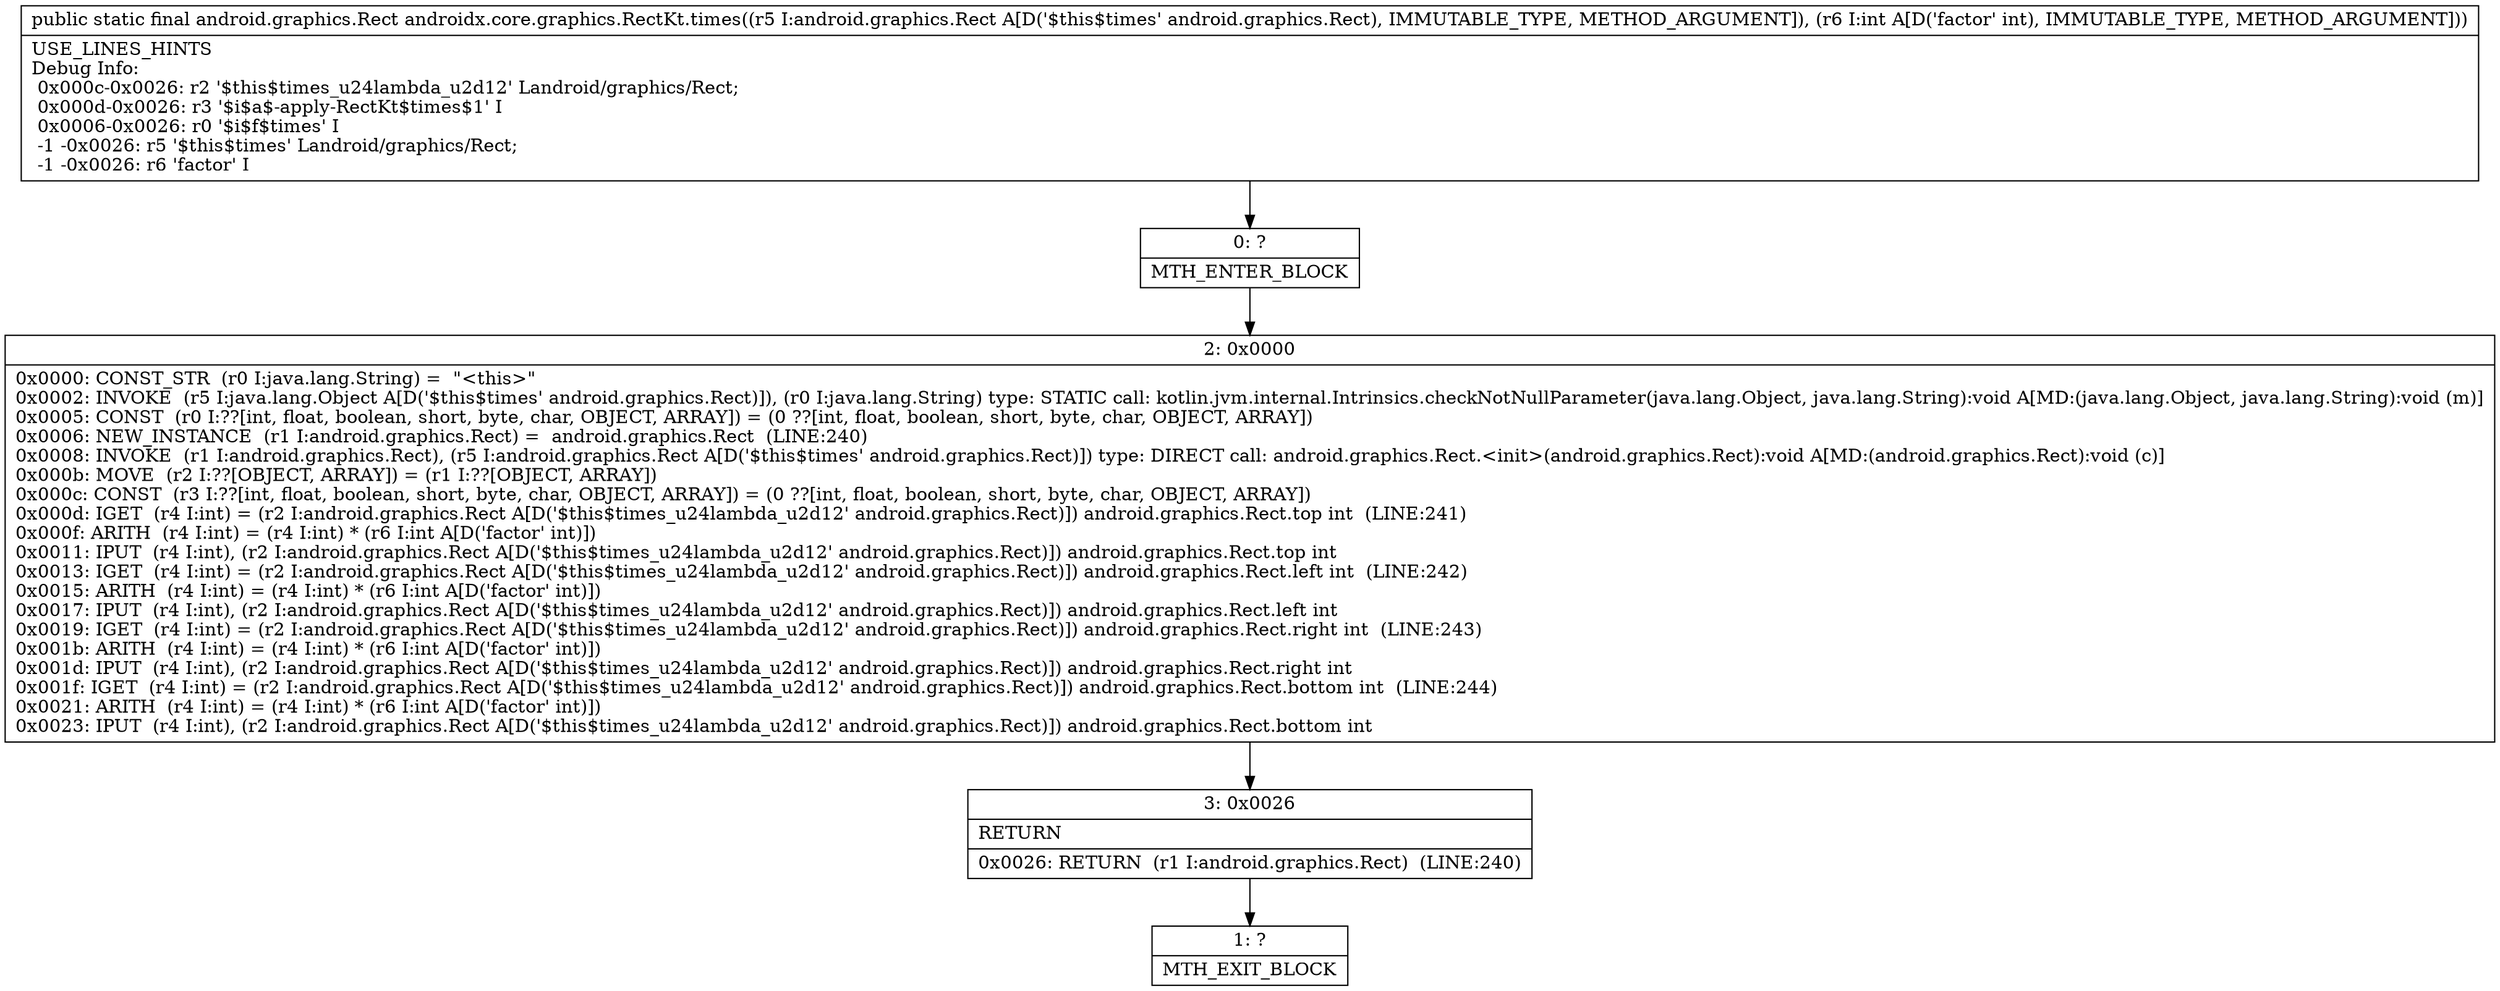 digraph "CFG forandroidx.core.graphics.RectKt.times(Landroid\/graphics\/Rect;I)Landroid\/graphics\/Rect;" {
Node_0 [shape=record,label="{0\:\ ?|MTH_ENTER_BLOCK\l}"];
Node_2 [shape=record,label="{2\:\ 0x0000|0x0000: CONST_STR  (r0 I:java.lang.String) =  \"\<this\>\" \l0x0002: INVOKE  (r5 I:java.lang.Object A[D('$this$times' android.graphics.Rect)]), (r0 I:java.lang.String) type: STATIC call: kotlin.jvm.internal.Intrinsics.checkNotNullParameter(java.lang.Object, java.lang.String):void A[MD:(java.lang.Object, java.lang.String):void (m)]\l0x0005: CONST  (r0 I:??[int, float, boolean, short, byte, char, OBJECT, ARRAY]) = (0 ??[int, float, boolean, short, byte, char, OBJECT, ARRAY]) \l0x0006: NEW_INSTANCE  (r1 I:android.graphics.Rect) =  android.graphics.Rect  (LINE:240)\l0x0008: INVOKE  (r1 I:android.graphics.Rect), (r5 I:android.graphics.Rect A[D('$this$times' android.graphics.Rect)]) type: DIRECT call: android.graphics.Rect.\<init\>(android.graphics.Rect):void A[MD:(android.graphics.Rect):void (c)]\l0x000b: MOVE  (r2 I:??[OBJECT, ARRAY]) = (r1 I:??[OBJECT, ARRAY]) \l0x000c: CONST  (r3 I:??[int, float, boolean, short, byte, char, OBJECT, ARRAY]) = (0 ??[int, float, boolean, short, byte, char, OBJECT, ARRAY]) \l0x000d: IGET  (r4 I:int) = (r2 I:android.graphics.Rect A[D('$this$times_u24lambda_u2d12' android.graphics.Rect)]) android.graphics.Rect.top int  (LINE:241)\l0x000f: ARITH  (r4 I:int) = (r4 I:int) * (r6 I:int A[D('factor' int)]) \l0x0011: IPUT  (r4 I:int), (r2 I:android.graphics.Rect A[D('$this$times_u24lambda_u2d12' android.graphics.Rect)]) android.graphics.Rect.top int \l0x0013: IGET  (r4 I:int) = (r2 I:android.graphics.Rect A[D('$this$times_u24lambda_u2d12' android.graphics.Rect)]) android.graphics.Rect.left int  (LINE:242)\l0x0015: ARITH  (r4 I:int) = (r4 I:int) * (r6 I:int A[D('factor' int)]) \l0x0017: IPUT  (r4 I:int), (r2 I:android.graphics.Rect A[D('$this$times_u24lambda_u2d12' android.graphics.Rect)]) android.graphics.Rect.left int \l0x0019: IGET  (r4 I:int) = (r2 I:android.graphics.Rect A[D('$this$times_u24lambda_u2d12' android.graphics.Rect)]) android.graphics.Rect.right int  (LINE:243)\l0x001b: ARITH  (r4 I:int) = (r4 I:int) * (r6 I:int A[D('factor' int)]) \l0x001d: IPUT  (r4 I:int), (r2 I:android.graphics.Rect A[D('$this$times_u24lambda_u2d12' android.graphics.Rect)]) android.graphics.Rect.right int \l0x001f: IGET  (r4 I:int) = (r2 I:android.graphics.Rect A[D('$this$times_u24lambda_u2d12' android.graphics.Rect)]) android.graphics.Rect.bottom int  (LINE:244)\l0x0021: ARITH  (r4 I:int) = (r4 I:int) * (r6 I:int A[D('factor' int)]) \l0x0023: IPUT  (r4 I:int), (r2 I:android.graphics.Rect A[D('$this$times_u24lambda_u2d12' android.graphics.Rect)]) android.graphics.Rect.bottom int \l}"];
Node_3 [shape=record,label="{3\:\ 0x0026|RETURN\l|0x0026: RETURN  (r1 I:android.graphics.Rect)  (LINE:240)\l}"];
Node_1 [shape=record,label="{1\:\ ?|MTH_EXIT_BLOCK\l}"];
MethodNode[shape=record,label="{public static final android.graphics.Rect androidx.core.graphics.RectKt.times((r5 I:android.graphics.Rect A[D('$this$times' android.graphics.Rect), IMMUTABLE_TYPE, METHOD_ARGUMENT]), (r6 I:int A[D('factor' int), IMMUTABLE_TYPE, METHOD_ARGUMENT]))  | USE_LINES_HINTS\lDebug Info:\l  0x000c\-0x0026: r2 '$this$times_u24lambda_u2d12' Landroid\/graphics\/Rect;\l  0x000d\-0x0026: r3 '$i$a$\-apply\-RectKt$times$1' I\l  0x0006\-0x0026: r0 '$i$f$times' I\l  \-1 \-0x0026: r5 '$this$times' Landroid\/graphics\/Rect;\l  \-1 \-0x0026: r6 'factor' I\l}"];
MethodNode -> Node_0;Node_0 -> Node_2;
Node_2 -> Node_3;
Node_3 -> Node_1;
}

